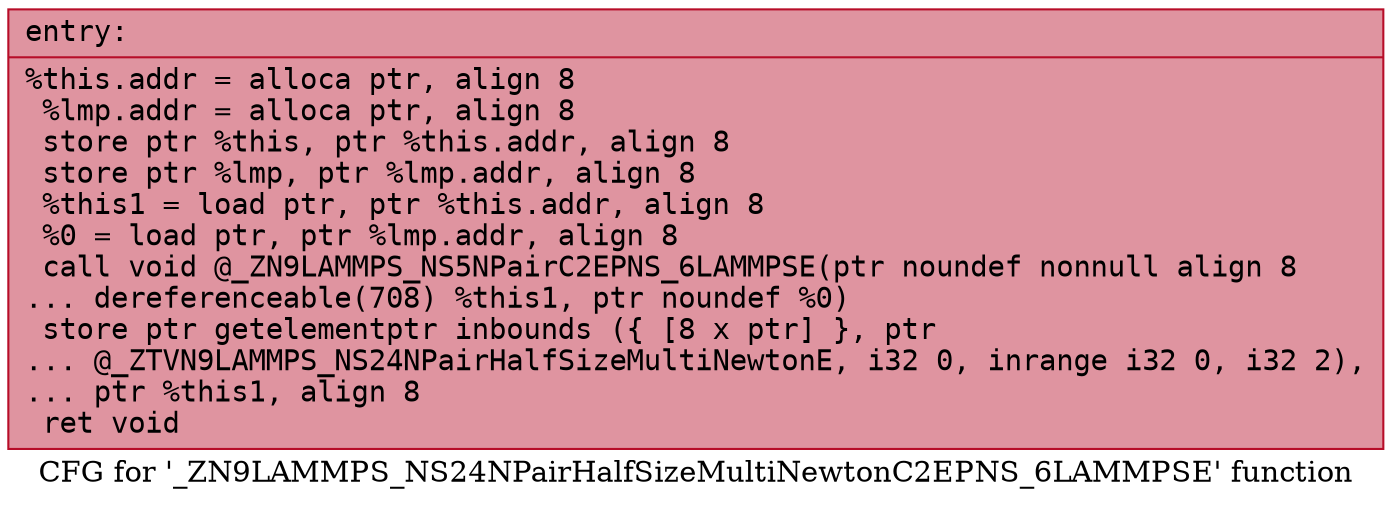 digraph "CFG for '_ZN9LAMMPS_NS24NPairHalfSizeMultiNewtonC2EPNS_6LAMMPSE' function" {
	label="CFG for '_ZN9LAMMPS_NS24NPairHalfSizeMultiNewtonC2EPNS_6LAMMPSE' function";

	Node0x556035985730 [shape=record,color="#b70d28ff", style=filled, fillcolor="#b70d2870" fontname="Courier",label="{entry:\l|  %this.addr = alloca ptr, align 8\l  %lmp.addr = alloca ptr, align 8\l  store ptr %this, ptr %this.addr, align 8\l  store ptr %lmp, ptr %lmp.addr, align 8\l  %this1 = load ptr, ptr %this.addr, align 8\l  %0 = load ptr, ptr %lmp.addr, align 8\l  call void @_ZN9LAMMPS_NS5NPairC2EPNS_6LAMMPSE(ptr noundef nonnull align 8\l... dereferenceable(708) %this1, ptr noundef %0)\l  store ptr getelementptr inbounds (\{ [8 x ptr] \}, ptr\l... @_ZTVN9LAMMPS_NS24NPairHalfSizeMultiNewtonE, i32 0, inrange i32 0, i32 2),\l... ptr %this1, align 8\l  ret void\l}"];
}
